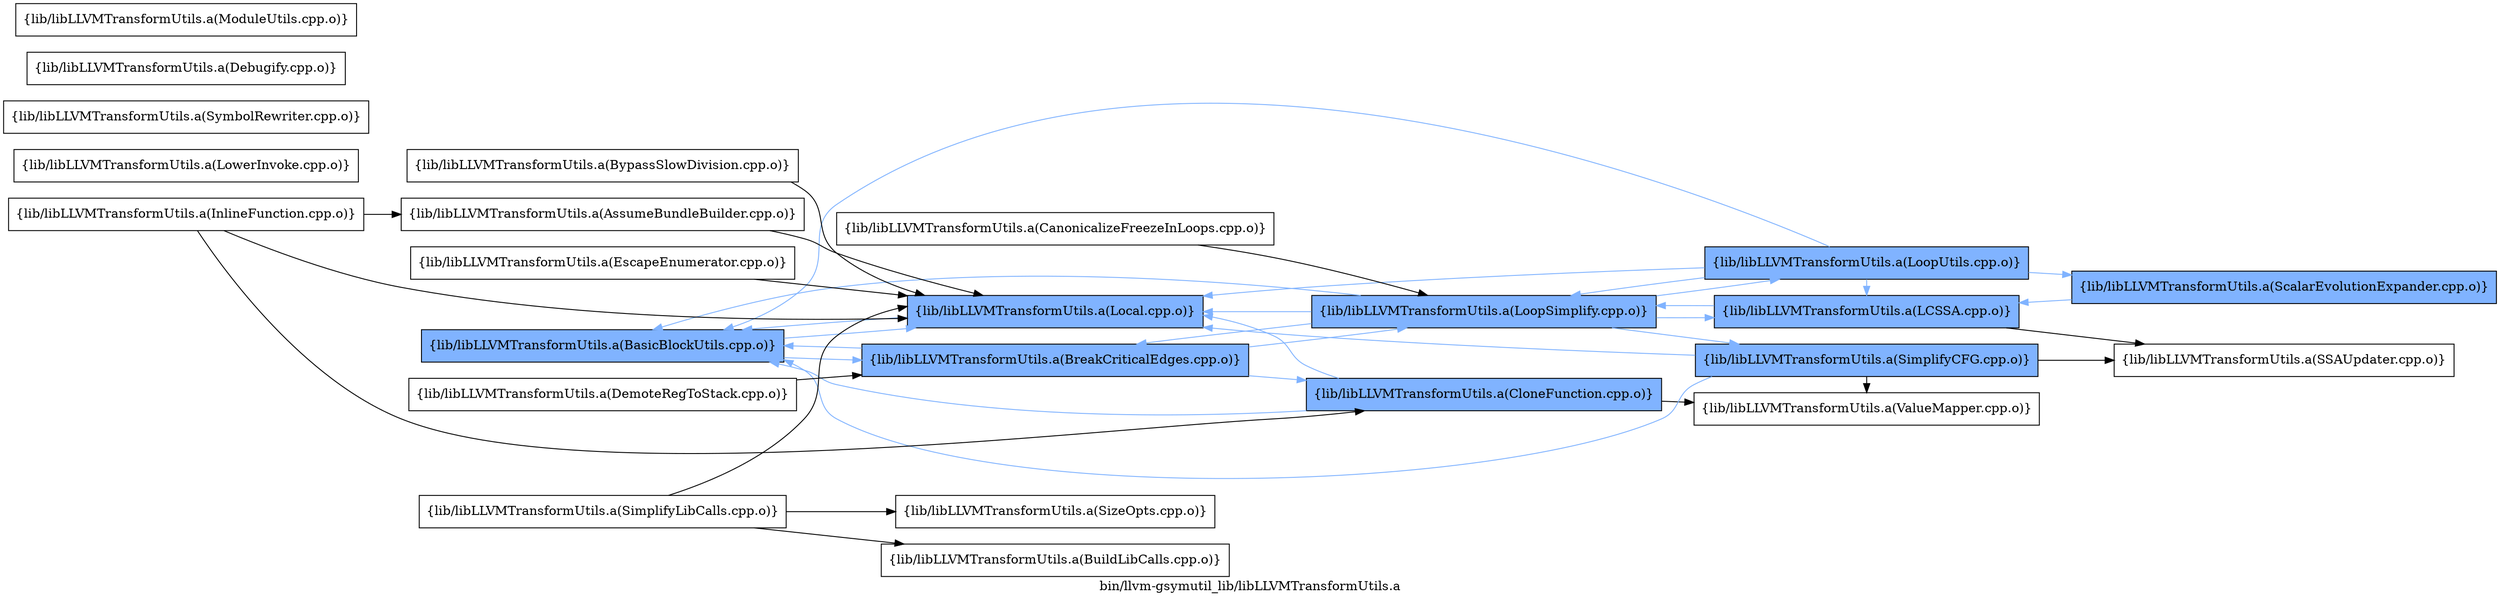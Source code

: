 digraph "bin/llvm-gsymutil_lib/libLLVMTransformUtils.a" {
	label="bin/llvm-gsymutil_lib/libLLVMTransformUtils.a";
	rankdir=LR;
	{ rank=same; Node0x564981c662e8;  }
	{ rank=same; Node0x564981c6a2f8; Node0x564981c67198;  }
	{ rank=same; Node0x564981c6a848; Node0x564981c6b2e8;  }
	{ rank=same; Node0x564981c766e8; Node0x564981c6b0b8; Node0x564981c760f8; Node0x564981c702e8;  }

	Node0x564981c662e8 [shape=record,shape=box,group=1,style=filled,fillcolor="0.600000 0.5 1",label="{lib/libLLVMTransformUtils.a(BasicBlockUtils.cpp.o)}"];
	Node0x564981c662e8 -> Node0x564981c6a2f8[color="0.600000 0.5 1"];
	Node0x564981c662e8 -> Node0x564981c67198[color="0.600000 0.5 1"];
	Node0x564981c750b8 [shape=record,shape=box,group=0,label="{lib/libLLVMTransformUtils.a(SizeOpts.cpp.o)}"];
	Node0x564981c6a2f8 [shape=record,shape=box,group=1,style=filled,fillcolor="0.600000 0.5 1",label="{lib/libLLVMTransformUtils.a(Local.cpp.o)}"];
	Node0x564981c6a2f8 -> Node0x564981c662e8[color="0.600000 0.5 1"];
	Node0x564981c67198 [shape=record,shape=box,group=1,style=filled,fillcolor="0.600000 0.5 1",label="{lib/libLLVMTransformUtils.a(BreakCriticalEdges.cpp.o)}"];
	Node0x564981c67198 -> Node0x564981c6a848[color="0.600000 0.5 1"];
	Node0x564981c67198 -> Node0x564981c662e8[color="0.600000 0.5 1"];
	Node0x564981c67198 -> Node0x564981c6b2e8[color="0.600000 0.5 1"];
	Node0x564981c69268 [shape=record,shape=box,group=0,label="{lib/libLLVMTransformUtils.a(LowerInvoke.cpp.o)}"];
	Node0x564981c6b068 [shape=record,shape=box,group=0,label="{lib/libLLVMTransformUtils.a(CanonicalizeFreezeInLoops.cpp.o)}"];
	Node0x564981c6b068 -> Node0x564981c6a848;
	Node0x564981c77598 [shape=record,shape=box,group=0,label="{lib/libLLVMTransformUtils.a(SymbolRewriter.cpp.o)}"];
	Node0x564981c6b158 [shape=record,shape=box,group=0,label="{lib/libLLVMTransformUtils.a(BypassSlowDivision.cpp.o)}"];
	Node0x564981c6b158 -> Node0x564981c6a2f8;
	Node0x564981c75e28 [shape=record,shape=box,group=0,label="{lib/libLLVMTransformUtils.a(SimplifyLibCalls.cpp.o)}"];
	Node0x564981c75e28 -> Node0x564981c6a2f8;
	Node0x564981c75e28 -> Node0x564981c6a3e8;
	Node0x564981c75e28 -> Node0x564981c750b8;
	Node0x564981c6b518 [shape=record,shape=box,group=0,label="{lib/libLLVMTransformUtils.a(Debugify.cpp.o)}"];
	Node0x564981c760f8 [shape=record,shape=box,group=1,style=filled,fillcolor="0.600000 0.5 1",label="{lib/libLLVMTransformUtils.a(SimplifyCFG.cpp.o)}"];
	Node0x564981c760f8 -> Node0x564981c6a2f8[color="0.600000 0.5 1"];
	Node0x564981c760f8 -> Node0x564981c662e8[color="0.600000 0.5 1"];
	Node0x564981c760f8 -> Node0x564981c69e48;
	Node0x564981c760f8 -> Node0x564981c702e8;
	Node0x564981c766e8 [shape=record,shape=box,group=1,style=filled,fillcolor="0.600000 0.5 1",label="{lib/libLLVMTransformUtils.a(LCSSA.cpp.o)}"];
	Node0x564981c766e8 -> Node0x564981c6a848[color="0.600000 0.5 1"];
	Node0x564981c766e8 -> Node0x564981c69e48;
	Node0x564981c6a848 [shape=record,shape=box,group=1,style=filled,fillcolor="0.600000 0.5 1",label="{lib/libLLVMTransformUtils.a(LoopSimplify.cpp.o)}"];
	Node0x564981c6a848 -> Node0x564981c766e8[color="0.600000 0.5 1"];
	Node0x564981c6a848 -> Node0x564981c6a2f8[color="0.600000 0.5 1"];
	Node0x564981c6a848 -> Node0x564981c6b0b8[color="0.600000 0.5 1"];
	Node0x564981c6a848 -> Node0x564981c662e8[color="0.600000 0.5 1"];
	Node0x564981c6a848 -> Node0x564981c67198[color="0.600000 0.5 1"];
	Node0x564981c6a848 -> Node0x564981c760f8[color="0.600000 0.5 1"];
	Node0x564981c6ade8 [shape=record,shape=box,group=1,style=filled,fillcolor="0.600000 0.5 1",label="{lib/libLLVMTransformUtils.a(ScalarEvolutionExpander.cpp.o)}"];
	Node0x564981c6ade8 -> Node0x564981c766e8[color="0.600000 0.5 1"];
	Node0x564981c774a8 [shape=record,shape=box,group=0,label="{lib/libLLVMTransformUtils.a(InlineFunction.cpp.o)}"];
	Node0x564981c774a8 -> Node0x564981c76d78;
	Node0x564981c774a8 -> Node0x564981c6a2f8;
	Node0x564981c774a8 -> Node0x564981c6b2e8;
	Node0x564981c75a68 [shape=record,shape=box,group=0,label="{lib/libLLVMTransformUtils.a(DemoteRegToStack.cpp.o)}"];
	Node0x564981c75a68 -> Node0x564981c67198;
	Node0x564981c754c8 [shape=record,shape=box,group=0,label="{lib/libLLVMTransformUtils.a(EscapeEnumerator.cpp.o)}"];
	Node0x564981c754c8 -> Node0x564981c6a2f8;
	Node0x564981c6b338 [shape=record,shape=box,group=0,label="{lib/libLLVMTransformUtils.a(ModuleUtils.cpp.o)}"];
	Node0x564981c6b0b8 [shape=record,shape=box,group=1,style=filled,fillcolor="0.600000 0.5 1",label="{lib/libLLVMTransformUtils.a(LoopUtils.cpp.o)}"];
	Node0x564981c6b0b8 -> Node0x564981c766e8[color="0.600000 0.5 1"];
	Node0x564981c6b0b8 -> Node0x564981c6a2f8[color="0.600000 0.5 1"];
	Node0x564981c6b0b8 -> Node0x564981c6a848[color="0.600000 0.5 1"];
	Node0x564981c6b0b8 -> Node0x564981c662e8[color="0.600000 0.5 1"];
	Node0x564981c6b0b8 -> Node0x564981c6ade8[color="0.600000 0.5 1"];
	Node0x564981c6b2e8 [shape=record,shape=box,group=1,style=filled,fillcolor="0.600000 0.5 1",label="{lib/libLLVMTransformUtils.a(CloneFunction.cpp.o)}"];
	Node0x564981c6b2e8 -> Node0x564981c6a2f8[color="0.600000 0.5 1"];
	Node0x564981c6b2e8 -> Node0x564981c662e8[color="0.600000 0.5 1"];
	Node0x564981c6b2e8 -> Node0x564981c702e8;
	Node0x564981c69e48 [shape=record,shape=box,group=0,label="{lib/libLLVMTransformUtils.a(SSAUpdater.cpp.o)}"];
	Node0x564981c702e8 [shape=record,shape=box,group=0,label="{lib/libLLVMTransformUtils.a(ValueMapper.cpp.o)}"];
	Node0x564981c6a3e8 [shape=record,shape=box,group=0,label="{lib/libLLVMTransformUtils.a(BuildLibCalls.cpp.o)}"];
	Node0x564981c76d78 [shape=record,shape=box,group=0,label="{lib/libLLVMTransformUtils.a(AssumeBundleBuilder.cpp.o)}"];
	Node0x564981c76d78 -> Node0x564981c6a2f8;
}

